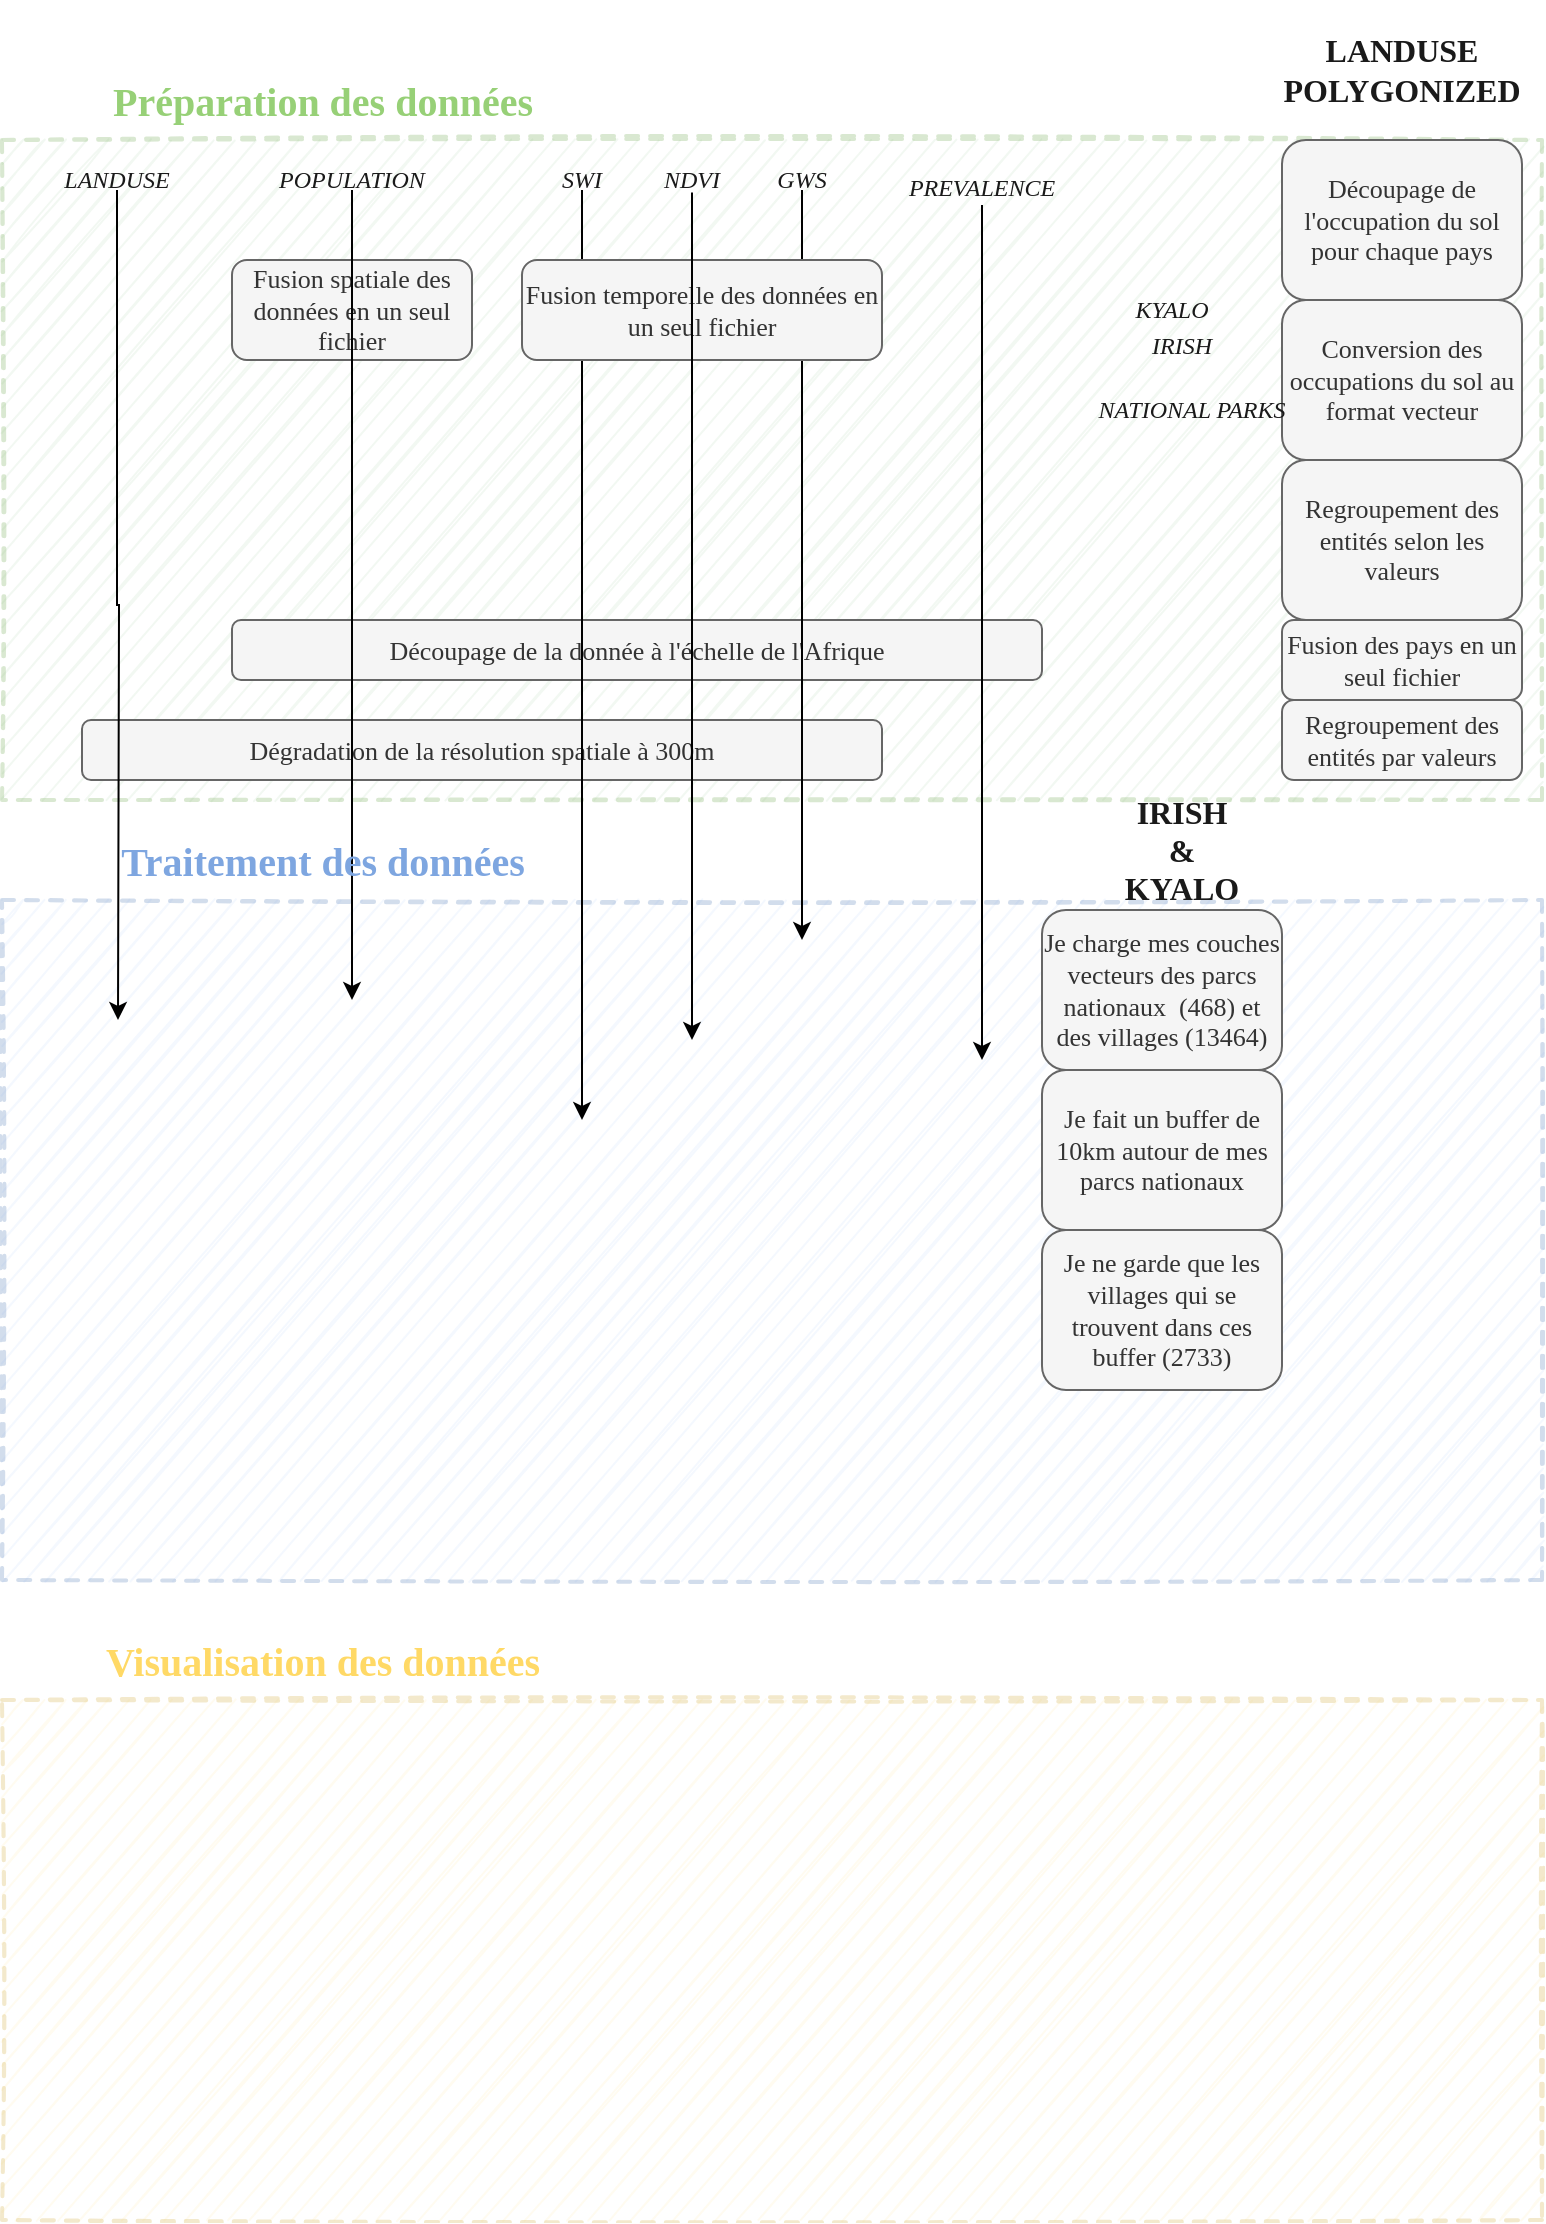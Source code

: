 <mxfile version="14.9.4" type="github" pages="2">
  <diagram id="YLtcainnFTUNkcoA6CSY" name="Global I/O">
    <mxGraphModel dx="1038" dy="1692" grid="1" gridSize="10" guides="1" tooltips="1" connect="1" arrows="1" fold="1" page="1" pageScale="1" pageWidth="850" pageHeight="1100" math="0" shadow="0">
      <root>
        <mxCell id="0" />
        <mxCell id="1" parent="0" />
        <mxCell id="49MzPBeOzlvqZ0RAgaE--1" value="" style="rounded=0;whiteSpace=wrap;html=1;strokeColor=#82b366;dashed=1;strokeWidth=2;fillColor=#d5e8d4;allowArrows=0;connectable=0;container=0;opacity=30;shadow=0;sketch=1;" parent="1" vertex="1">
          <mxGeometry x="40" y="40" width="770" height="330" as="geometry" />
        </mxCell>
        <mxCell id="49MzPBeOzlvqZ0RAgaE--2" value="Préparation des données" style="text;align=center;verticalAlign=middle;rounded=0;dashed=1;opacity=30;fontStyle=1;fontSize=20;fontColor=#97D077;labelBackgroundColor=none;labelBorderColor=none;html=1;labelPosition=center;verticalLabelPosition=middle;fontFamily=Georgia;" parent="1" vertex="1">
          <mxGeometry x="60" width="280" height="40" as="geometry" />
        </mxCell>
        <mxCell id="49MzPBeOzlvqZ0RAgaE--3" value="" style="rounded=0;whiteSpace=wrap;html=1;strokeColor=#6c8ebf;dashed=1;strokeWidth=2;fillColor=#dae8fc;allowArrows=0;connectable=0;container=0;opacity=30;sketch=1;" parent="1" vertex="1">
          <mxGeometry x="40" y="420" width="770" height="340" as="geometry" />
        </mxCell>
        <mxCell id="49MzPBeOzlvqZ0RAgaE--5" value="" style="rounded=0;whiteSpace=wrap;html=1;strokeColor=#d6b656;dashed=1;strokeWidth=2;fillColor=#fff2cc;allowArrows=0;connectable=0;container=0;opacity=30;sketch=1;" parent="1" vertex="1">
          <mxGeometry x="40" y="820" width="770" height="260" as="geometry" />
        </mxCell>
        <mxCell id="49MzPBeOzlvqZ0RAgaE--6" value="Visualisation des données" style="text;align=center;verticalAlign=middle;rounded=0;dashed=1;opacity=30;fontStyle=1;fontSize=20;labelBackgroundColor=none;labelBorderColor=none;html=1;labelPosition=center;verticalLabelPosition=middle;fontFamily=Georgia;fontColor=#FFD966;" parent="1" vertex="1">
          <mxGeometry x="60" y="780" width="280" height="40" as="geometry" />
        </mxCell>
        <mxCell id="49MzPBeOzlvqZ0RAgaE--7" value="Je fait un buffer de 10km autour de mes parcs nationaux" style="rounded=1;whiteSpace=wrap;html=1;shadow=0;labelBackgroundColor=none;sketch=0;fontFamily=Georgia;fontSize=13;strokeWidth=1;fillColor=#f5f5f5;strokeColor=#666666;fontColor=#333333;" parent="1" vertex="1">
          <mxGeometry x="560" y="505" width="120" height="80" as="geometry" />
        </mxCell>
        <mxCell id="49MzPBeOzlvqZ0RAgaE--10" value="Je ne garde que les villages qui se trouvent dans ces buffer (2733)" style="rounded=1;whiteSpace=wrap;html=1;shadow=0;labelBackgroundColor=none;sketch=0;fontFamily=Georgia;fontSize=13;strokeWidth=1;fillColor=#f5f5f5;strokeColor=#666666;fontColor=#333333;" parent="1" vertex="1">
          <mxGeometry x="560" y="585" width="120" height="80" as="geometry" />
        </mxCell>
        <mxCell id="49MzPBeOzlvqZ0RAgaE--14" value="Fusion spatiale des données en un seul fichier" style="rounded=1;whiteSpace=wrap;html=1;shadow=0;labelBackgroundColor=none;sketch=0;fontFamily=Georgia;fontSize=13;strokeWidth=1;fillColor=#f5f5f5;strokeColor=#666666;fontColor=#333333;" parent="1" vertex="1">
          <mxGeometry x="155" y="100" width="120" height="50" as="geometry" />
        </mxCell>
        <mxCell id="49MzPBeOzlvqZ0RAgaE--15" value="Découpage de la donnée à l&#39;échelle de l&#39;Afrique" style="rounded=1;whiteSpace=wrap;html=1;shadow=0;labelBackgroundColor=none;sketch=0;fontFamily=Georgia;fontSize=13;strokeWidth=1;fillColor=#f5f5f5;strokeColor=#666666;fontColor=#333333;" parent="1" vertex="1">
          <mxGeometry x="155" y="280" width="405" height="30" as="geometry" />
        </mxCell>
        <mxCell id="49MzPBeOzlvqZ0RAgaE--19" value="Je charge mes couches vecteurs des parcs nationaux&amp;nbsp; (468) et des villages (13464)" style="rounded=1;whiteSpace=wrap;html=1;shadow=0;labelBackgroundColor=none;sketch=0;fontFamily=Georgia;fontSize=13;strokeWidth=1;fillColor=#f5f5f5;strokeColor=#666666;fontColor=#333333;" parent="1" vertex="1">
          <mxGeometry x="560" y="425" width="120" height="80" as="geometry" />
        </mxCell>
        <mxCell id="49MzPBeOzlvqZ0RAgaE--22" value="IRISH &amp;amp; KYALO" style="text;html=1;strokeColor=none;fillColor=none;align=center;verticalAlign=middle;whiteSpace=wrap;rounded=0;shadow=0;labelBackgroundColor=none;sketch=0;fontFamily=Georgia;fontSize=16;fontColor=#1A1A1A;fontStyle=1" parent="1" vertex="1">
          <mxGeometry x="600" y="360" width="60" height="70" as="geometry" />
        </mxCell>
        <mxCell id="49MzPBeOzlvqZ0RAgaE--23" value="Dégradation de la résolution spatiale à 300m" style="rounded=1;whiteSpace=wrap;html=1;shadow=0;labelBackgroundColor=none;sketch=0;fontFamily=Georgia;fontSize=13;strokeWidth=1;fillColor=#f5f5f5;strokeColor=#666666;fontColor=#333333;" parent="1" vertex="1">
          <mxGeometry x="80" y="330" width="400" height="30" as="geometry" />
        </mxCell>
        <mxCell id="wq_lvgGx_w2eAz3UQXKo-16" style="edgeStyle=orthogonalEdgeStyle;rounded=0;orthogonalLoop=1;jettySize=auto;html=1;exitX=0.5;exitY=1;exitDx=0;exitDy=0;" edge="1" parent="1" source="49MzPBeOzlvqZ0RAgaE--24">
          <mxGeometry relative="1" as="geometry">
            <mxPoint x="98" y="480" as="targetPoint" />
          </mxGeometry>
        </mxCell>
        <mxCell id="49MzPBeOzlvqZ0RAgaE--24" value="LANDUSE" style="text;html=1;strokeColor=none;fillColor=none;align=center;verticalAlign=middle;whiteSpace=wrap;rounded=0;shadow=0;labelBackgroundColor=none;sketch=0;fontFamily=Georgia;fontSize=12;fontColor=#1A1A1A;fontStyle=2;rotation=0;direction=east;" parent="1" vertex="1">
          <mxGeometry x="65" y="55" width="65" height="10" as="geometry" />
        </mxCell>
        <mxCell id="49MzPBeOzlvqZ0RAgaE--25" value="LANDUSE POLYGONIZED" style="text;html=1;strokeColor=none;fillColor=none;align=center;verticalAlign=middle;whiteSpace=wrap;rounded=0;shadow=0;labelBackgroundColor=none;sketch=0;fontFamily=Georgia;fontSize=16;fontColor=#1A1A1A;fontStyle=1" parent="1" vertex="1">
          <mxGeometry x="680" y="-30" width="120" height="70" as="geometry" />
        </mxCell>
        <mxCell id="49MzPBeOzlvqZ0RAgaE--26" value="Découpage de l&#39;occupation du sol pour chaque pays" style="rounded=1;whiteSpace=wrap;html=1;shadow=0;labelBackgroundColor=none;sketch=0;fontFamily=Georgia;fontSize=13;strokeWidth=1;fillColor=#f5f5f5;strokeColor=#666666;fontColor=#333333;" parent="1" vertex="1">
          <mxGeometry x="680" y="40" width="120" height="80" as="geometry" />
        </mxCell>
        <mxCell id="49MzPBeOzlvqZ0RAgaE--27" value="Conversion des occupations du sol au format vecteur" style="rounded=1;whiteSpace=wrap;html=1;shadow=0;labelBackgroundColor=none;sketch=0;fontFamily=Georgia;fontSize=13;strokeWidth=1;fillColor=#f5f5f5;strokeColor=#666666;fontColor=#333333;" parent="1" vertex="1">
          <mxGeometry x="680" y="120" width="120" height="80" as="geometry" />
        </mxCell>
        <mxCell id="49MzPBeOzlvqZ0RAgaE--28" value="Regroupement des entités selon les valeurs" style="rounded=1;whiteSpace=wrap;html=1;shadow=0;labelBackgroundColor=none;sketch=0;fontFamily=Georgia;fontSize=13;strokeWidth=1;fillColor=#f5f5f5;strokeColor=#666666;fontColor=#333333;" parent="1" vertex="1">
          <mxGeometry x="680" y="200" width="120" height="80" as="geometry" />
        </mxCell>
        <mxCell id="49MzPBeOzlvqZ0RAgaE--29" value="Fusion des pays en un seul fichier" style="rounded=1;whiteSpace=wrap;html=1;shadow=0;labelBackgroundColor=none;sketch=0;fontFamily=Georgia;fontSize=13;strokeWidth=1;fillColor=#f5f5f5;strokeColor=#666666;fontColor=#333333;" parent="1" vertex="1">
          <mxGeometry x="680" y="280" width="120" height="40" as="geometry" />
        </mxCell>
        <mxCell id="49MzPBeOzlvqZ0RAgaE--30" value="Regroupement des entités par valeurs" style="rounded=1;whiteSpace=wrap;html=1;shadow=0;labelBackgroundColor=none;sketch=0;fontFamily=Georgia;fontSize=13;strokeWidth=1;fillColor=#f5f5f5;strokeColor=#666666;fontColor=#333333;" parent="1" vertex="1">
          <mxGeometry x="680" y="320" width="120" height="40" as="geometry" />
        </mxCell>
        <mxCell id="wq_lvgGx_w2eAz3UQXKo-17" style="edgeStyle=orthogonalEdgeStyle;rounded=0;orthogonalLoop=1;jettySize=auto;html=1;exitX=0.5;exitY=1;exitDx=0;exitDy=0;" edge="1" parent="1" source="SCPs35aV1NnULm3B9HY3-4">
          <mxGeometry relative="1" as="geometry">
            <mxPoint x="215" y="470" as="targetPoint" />
          </mxGeometry>
        </mxCell>
        <mxCell id="SCPs35aV1NnULm3B9HY3-4" value="POPULATION" style="text;html=1;strokeColor=none;fillColor=none;align=center;verticalAlign=middle;whiteSpace=wrap;rounded=0;shadow=0;labelBackgroundColor=none;sketch=0;fontFamily=Georgia;fontSize=12;fontColor=#1A1A1A;fontStyle=2;rotation=0;direction=east;" parent="1" vertex="1">
          <mxGeometry x="175" y="55" width="80" height="10" as="geometry" />
        </mxCell>
        <mxCell id="wq_lvgGx_w2eAz3UQXKo-18" style="edgeStyle=orthogonalEdgeStyle;rounded=0;orthogonalLoop=1;jettySize=auto;html=1;exitX=0.5;exitY=1;exitDx=0;exitDy=0;" edge="1" parent="1" source="SCPs35aV1NnULm3B9HY3-10">
          <mxGeometry relative="1" as="geometry">
            <mxPoint x="330" y="530" as="targetPoint" />
          </mxGeometry>
        </mxCell>
        <mxCell id="SCPs35aV1NnULm3B9HY3-10" value="SWI" style="text;html=1;strokeColor=none;fillColor=none;align=center;verticalAlign=middle;whiteSpace=wrap;rounded=0;shadow=0;labelBackgroundColor=none;sketch=0;fontFamily=Georgia;fontSize=12;fontColor=#1A1A1A;fontStyle=2;rotation=0;direction=east;" parent="1" vertex="1">
          <mxGeometry x="315" y="55" width="30" height="10" as="geometry" />
        </mxCell>
        <mxCell id="wq_lvgGx_w2eAz3UQXKo-20" style="edgeStyle=orthogonalEdgeStyle;rounded=0;orthogonalLoop=1;jettySize=auto;html=1;exitX=0.5;exitY=1;exitDx=0;exitDy=0;" edge="1" parent="1" source="SCPs35aV1NnULm3B9HY3-11">
          <mxGeometry relative="1" as="geometry">
            <mxPoint x="440" y="440" as="targetPoint" />
          </mxGeometry>
        </mxCell>
        <mxCell id="SCPs35aV1NnULm3B9HY3-11" value="GWS" style="text;html=1;strokeColor=none;fillColor=none;align=center;verticalAlign=middle;whiteSpace=wrap;rounded=0;shadow=0;labelBackgroundColor=none;sketch=0;fontFamily=Georgia;fontSize=12;fontColor=#1A1A1A;fontStyle=2;rotation=0;direction=east;" parent="1" vertex="1">
          <mxGeometry x="425" y="55" width="30" height="10" as="geometry" />
        </mxCell>
        <mxCell id="SCPs35aV1NnULm3B9HY3-12" value="Fusion temporelle des données en un seul fichier" style="rounded=1;whiteSpace=wrap;html=1;shadow=0;labelBackgroundColor=none;sketch=0;fontFamily=Georgia;fontSize=13;strokeWidth=1;fillColor=#f5f5f5;strokeColor=#666666;fontColor=#333333;" parent="1" vertex="1">
          <mxGeometry x="300" y="100" width="180" height="50" as="geometry" />
        </mxCell>
        <mxCell id="49MzPBeOzlvqZ0RAgaE--4" value="Traitement des données" style="text;align=center;verticalAlign=middle;rounded=0;dashed=1;opacity=30;fontStyle=1;fontSize=20;labelBackgroundColor=none;labelBorderColor=none;html=1;labelPosition=center;verticalLabelPosition=middle;fontFamily=Georgia;fontColor=#7EA6E0;" parent="1" vertex="1">
          <mxGeometry x="60" y="380" width="280" height="40" as="geometry" />
        </mxCell>
        <mxCell id="wq_lvgGx_w2eAz3UQXKo-11" value="IRISH" style="text;html=1;strokeColor=none;fillColor=none;align=center;verticalAlign=middle;whiteSpace=wrap;rounded=0;shadow=0;labelBackgroundColor=none;sketch=0;fontFamily=Georgia;fontSize=12;fontColor=#1A1A1A;fontStyle=2;rotation=0;direction=east;" vertex="1" parent="1">
          <mxGeometry x="605" y="135" width="50" height="15" as="geometry" />
        </mxCell>
        <mxCell id="wq_lvgGx_w2eAz3UQXKo-12" value="KYALO" style="text;html=1;strokeColor=none;fillColor=none;align=center;verticalAlign=middle;whiteSpace=wrap;rounded=0;shadow=0;labelBackgroundColor=none;sketch=0;fontFamily=Georgia;fontSize=12;fontColor=#1A1A1A;fontStyle=2;rotation=0;direction=east;" vertex="1" parent="1">
          <mxGeometry x="600" y="117.5" width="50" height="15" as="geometry" />
        </mxCell>
        <mxCell id="wq_lvgGx_w2eAz3UQXKo-13" value="NATIONAL PARKS" style="text;html=1;strokeColor=none;fillColor=none;align=center;verticalAlign=middle;whiteSpace=wrap;rounded=0;shadow=0;labelBackgroundColor=none;sketch=0;fontFamily=Georgia;fontSize=12;fontColor=#1A1A1A;fontStyle=2;rotation=0;direction=east;" vertex="1" parent="1">
          <mxGeometry x="575" y="165" width="120" height="20" as="geometry" />
        </mxCell>
        <mxCell id="wq_lvgGx_w2eAz3UQXKo-19" style="edgeStyle=orthogonalEdgeStyle;rounded=0;orthogonalLoop=1;jettySize=auto;html=1;exitX=0.5;exitY=1;exitDx=0;exitDy=0;" edge="1" parent="1" source="wq_lvgGx_w2eAz3UQXKo-14">
          <mxGeometry relative="1" as="geometry">
            <mxPoint x="385" y="490" as="targetPoint" />
          </mxGeometry>
        </mxCell>
        <mxCell id="wq_lvgGx_w2eAz3UQXKo-14" value="NDVI" style="text;html=1;strokeColor=none;fillColor=none;align=center;verticalAlign=middle;whiteSpace=wrap;rounded=0;shadow=0;labelBackgroundColor=none;sketch=0;fontFamily=Georgia;fontSize=12;fontColor=#1A1A1A;fontStyle=2;rotation=0;direction=east;" vertex="1" parent="1">
          <mxGeometry x="360" y="53.75" width="50" height="12.5" as="geometry" />
        </mxCell>
        <mxCell id="wq_lvgGx_w2eAz3UQXKo-21" style="edgeStyle=orthogonalEdgeStyle;rounded=0;orthogonalLoop=1;jettySize=auto;html=1;exitX=0.5;exitY=1;exitDx=0;exitDy=0;" edge="1" parent="1" source="wq_lvgGx_w2eAz3UQXKo-15">
          <mxGeometry relative="1" as="geometry">
            <mxPoint x="530" y="500" as="targetPoint" />
          </mxGeometry>
        </mxCell>
        <mxCell id="wq_lvgGx_w2eAz3UQXKo-15" value="PREVALENCE" style="text;html=1;strokeColor=none;fillColor=none;align=center;verticalAlign=middle;whiteSpace=wrap;rounded=0;shadow=0;labelBackgroundColor=none;sketch=0;fontFamily=Georgia;fontSize=12;fontColor=#1A1A1A;fontStyle=2;rotation=0;direction=east;" vertex="1" parent="1">
          <mxGeometry x="485" y="55" width="90" height="17.5" as="geometry" />
        </mxCell>
      </root>
    </mxGraphModel>
  </diagram>
  <diagram id="Zw-03qt0YeQONI19RAFV" name="Processing">
    <mxGraphModel dx="1038" dy="592" grid="1" gridSize="10" guides="1" tooltips="1" connect="1" arrows="1" fold="1" page="1" pageScale="1" pageWidth="850" pageHeight="1100" math="0" shadow="0">
      <root>
        <mxCell id="hqocFmHOfBDxpCHPY2PE-0" />
        <mxCell id="hqocFmHOfBDxpCHPY2PE-1" parent="hqocFmHOfBDxpCHPY2PE-0" />
        <mxCell id="MNxkb6-DvF_cQoqUnSHj-0" value="" style="html=1;points=[];perimeter=orthogonalPerimeter;fillColor=#f5f5f5;strokeColor=#666666;fontColor=#333333;" vertex="1" parent="hqocFmHOfBDxpCHPY2PE-1">
          <mxGeometry x="440" y="255" width="20" height="120" as="geometry" />
        </mxCell>
        <mxCell id="MNxkb6-DvF_cQoqUnSHj-1" value="" style="rhombus;whiteSpace=wrap;html=1;rounded=0;shadow=0;glass=0;labelBackgroundColor=none;sketch=0;fontColor=#333333;strokeColor=#666666;strokeWidth=1;fillColor=#f5f5f5;" vertex="1" parent="hqocFmHOfBDxpCHPY2PE-1">
          <mxGeometry x="438.75" y="302.5" width="27.5" height="27.5" as="geometry" />
        </mxCell>
        <mxCell id="MNxkb6-DvF_cQoqUnSHj-2" value="" style="rounded=0;whiteSpace=wrap;html=1;fillColor=#dae8fc;labelBackgroundColor=none;dashed=1;strokeColor=#6c8ebf;" vertex="1" parent="hqocFmHOfBDxpCHPY2PE-1">
          <mxGeometry x="20" y="345" width="100" height="100" as="geometry" />
        </mxCell>
        <mxCell id="MNxkb6-DvF_cQoqUnSHj-3" value="" style="rounded=0;whiteSpace=wrap;html=1;fillColor=#dae8fc;labelBackgroundColor=none;dashed=1;strokeColor=#6c8ebf;" vertex="1" parent="hqocFmHOfBDxpCHPY2PE-1">
          <mxGeometry x="20" y="220" width="100" height="100" as="geometry" />
        </mxCell>
        <mxCell id="MNxkb6-DvF_cQoqUnSHj-4" value="&lt;pre style=&quot;font-family: &amp;quot;fira code&amp;quot;, monospace;&quot;&gt;&lt;span style=&quot;&quot;&gt;landuse&lt;/span&gt;&lt;/pre&gt;" style="rounded=1;whiteSpace=wrap;html=1;sketch=0;shadow=0;labelBackgroundColor=none;fontColor=#7EA6E0;dashed=1;" vertex="1" parent="hqocFmHOfBDxpCHPY2PE-1">
          <mxGeometry x="30" y="395.03" width="80" height="40" as="geometry" />
        </mxCell>
        <mxCell id="MNxkb6-DvF_cQoqUnSHj-5" value="&lt;pre style=&quot;font-family: &amp;quot;fira code&amp;quot;, monospace;&quot;&gt;&lt;span style=&quot;&quot;&gt;ndvi&lt;/span&gt;&lt;/pre&gt;" style="rounded=1;whiteSpace=wrap;html=1;sketch=0;shadow=0;labelBackgroundColor=none;fontColor=#7EA6E0;dashed=1;" vertex="1" parent="hqocFmHOfBDxpCHPY2PE-1">
          <mxGeometry x="30" y="354.97" width="80" height="40" as="geometry" />
        </mxCell>
        <mxCell id="MNxkb6-DvF_cQoqUnSHj-6" value="&lt;pre style=&quot;font-family: &amp;quot;fira code&amp;quot;, monospace;&quot;&gt;&lt;font&gt;villages&lt;/font&gt;&lt;/pre&gt;" style="rounded=1;whiteSpace=wrap;html=1;sketch=0;shadow=0;labelBackgroundColor=none;fontColor=#7EA6E0;dashed=1;" vertex="1" parent="hqocFmHOfBDxpCHPY2PE-1">
          <mxGeometry x="30" y="270" width="80" height="40" as="geometry" />
        </mxCell>
        <mxCell id="MNxkb6-DvF_cQoqUnSHj-7" style="edgeStyle=orthogonalEdgeStyle;rounded=0;orthogonalLoop=1;jettySize=auto;html=1;exitX=1;exitY=0.5;exitDx=0;exitDy=0;entryX=0;entryY=0.5;entryDx=0;entryDy=0;dashed=1;fontColor=#FFB570;strokeWidth=1;strokeColor=#808080;" edge="1" parent="hqocFmHOfBDxpCHPY2PE-1" source="MNxkb6-DvF_cQoqUnSHj-8" target="MNxkb6-DvF_cQoqUnSHj-80">
          <mxGeometry relative="1" as="geometry">
            <Array as="points">
              <mxPoint x="130" y="250" />
              <mxPoint x="130" y="95" />
            </Array>
          </mxGeometry>
        </mxCell>
        <mxCell id="MNxkb6-DvF_cQoqUnSHj-8" value="&lt;pre style=&quot;font-family: &amp;quot;fira code&amp;quot;, monospace;&quot;&gt;&lt;span style=&quot;&quot;&gt;parks&lt;/span&gt;&lt;/pre&gt;" style="rounded=1;whiteSpace=wrap;html=1;sketch=0;shadow=0;labelBackgroundColor=none;strokeWidth=1;fontColor=#7EA6E0;" vertex="1" parent="hqocFmHOfBDxpCHPY2PE-1">
          <mxGeometry x="30" y="230" width="80" height="40" as="geometry" />
        </mxCell>
        <mxCell id="MNxkb6-DvF_cQoqUnSHj-9" value="" style="html=1;points=[];perimeter=orthogonalPerimeter;fillColor=#f5f5f5;strokeColor=#666666;fontColor=#333333;" vertex="1" parent="hqocFmHOfBDxpCHPY2PE-1">
          <mxGeometry x="370" y="215" width="20" height="170" as="geometry" />
        </mxCell>
        <mxCell id="MNxkb6-DvF_cQoqUnSHj-10" value="get_nearest_park" style="html=1;verticalAlign=bottom;endArrow=block;entryX=0;entryY=0;" edge="1" parent="hqocFmHOfBDxpCHPY2PE-1">
          <mxGeometry relative="1" as="geometry">
            <mxPoint x="250" y="214.97" as="sourcePoint" />
            <mxPoint x="370" y="214.97" as="targetPoint" />
          </mxGeometry>
        </mxCell>
        <mxCell id="MNxkb6-DvF_cQoqUnSHj-11" value="return" style="html=1;verticalAlign=bottom;endArrow=open;dashed=1;endSize=8;" edge="1" parent="hqocFmHOfBDxpCHPY2PE-1">
          <mxGeometry relative="1" as="geometry">
            <mxPoint x="254" y="385" as="targetPoint" />
            <mxPoint x="370" y="385" as="sourcePoint" />
          </mxGeometry>
        </mxCell>
        <mxCell id="MNxkb6-DvF_cQoqUnSHj-12" value="" style="ellipse;html=1;shape=startState;fillColor=#000000;strokeColor=#ff0000;" vertex="1" parent="hqocFmHOfBDxpCHPY2PE-1">
          <mxGeometry x="175" y="15" width="40" height="40" as="geometry" />
        </mxCell>
        <mxCell id="MNxkb6-DvF_cQoqUnSHj-13" value="" style="edgeStyle=orthogonalEdgeStyle;html=1;verticalAlign=bottom;endArrow=open;endSize=8;strokeColor=#ff0000;exitX=0.5;exitY=1;exitDx=0;exitDy=0;entryX=0.5;entryY=0;entryDx=0;entryDy=0;" edge="1" parent="hqocFmHOfBDxpCHPY2PE-1" source="MNxkb6-DvF_cQoqUnSHj-12" target="MNxkb6-DvF_cQoqUnSHj-23">
          <mxGeometry relative="1" as="geometry">
            <mxPoint x="195" y="1059" as="targetPoint" />
            <Array as="points">
              <mxPoint x="195" y="1065" />
            </Array>
          </mxGeometry>
        </mxCell>
        <mxCell id="MNxkb6-DvF_cQoqUnSHj-14" value="" style="html=1;points=[];perimeter=orthogonalPerimeter;fillColor=#f5f5f5;strokeColor=#666666;fontColor=#333333;" vertex="1" parent="hqocFmHOfBDxpCHPY2PE-1">
          <mxGeometry x="360" y="515" width="20" height="100" as="geometry" />
        </mxCell>
        <mxCell id="MNxkb6-DvF_cQoqUnSHj-15" value="raster_crop" style="html=1;verticalAlign=bottom;endArrow=block;entryX=0;entryY=0;" edge="1" parent="hqocFmHOfBDxpCHPY2PE-1" target="MNxkb6-DvF_cQoqUnSHj-14">
          <mxGeometry relative="1" as="geometry">
            <mxPoint x="240" y="515" as="sourcePoint" />
          </mxGeometry>
        </mxCell>
        <mxCell id="MNxkb6-DvF_cQoqUnSHj-16" value="return" style="html=1;verticalAlign=bottom;endArrow=open;dashed=1;endSize=8;exitX=0;exitY=0.996;exitDx=0;exitDy=0;exitPerimeter=0;entryX=1.15;entryY=0.466;entryDx=0;entryDy=0;entryPerimeter=0;" edge="1" parent="hqocFmHOfBDxpCHPY2PE-1" source="MNxkb6-DvF_cQoqUnSHj-14">
          <mxGeometry relative="1" as="geometry">
            <mxPoint x="253" y="614.3" as="targetPoint" />
            <mxPoint x="350" y="724" as="sourcePoint" />
          </mxGeometry>
        </mxCell>
        <mxCell id="MNxkb6-DvF_cQoqUnSHj-17" value="" style="html=1;points=[];perimeter=orthogonalPerimeter;fillColor=#f5f5f5;strokeColor=#666666;fontColor=#333333;" vertex="1" parent="hqocFmHOfBDxpCHPY2PE-1">
          <mxGeometry x="370" y="645" width="20" height="100" as="geometry" />
        </mxCell>
        <mxCell id="MNxkb6-DvF_cQoqUnSHj-18" value="raster_stats" style="html=1;verticalAlign=bottom;endArrow=block;entryX=0;entryY=0;" edge="1" parent="hqocFmHOfBDxpCHPY2PE-1" target="MNxkb6-DvF_cQoqUnSHj-17">
          <mxGeometry relative="1" as="geometry">
            <mxPoint x="250" y="645" as="sourcePoint" />
          </mxGeometry>
        </mxCell>
        <mxCell id="MNxkb6-DvF_cQoqUnSHj-19" value="return" style="html=1;verticalAlign=bottom;endArrow=open;dashed=1;endSize=8;exitX=0;exitY=1;exitDx=0;exitDy=0;exitPerimeter=0;entryX=1;entryY=0.619;entryDx=0;entryDy=0;entryPerimeter=0;" edge="1" parent="hqocFmHOfBDxpCHPY2PE-1" source="MNxkb6-DvF_cQoqUnSHj-17">
          <mxGeometry relative="1" as="geometry">
            <mxPoint x="260" y="744.95" as="targetPoint" />
            <mxPoint x="370" y="765" as="sourcePoint" />
          </mxGeometry>
        </mxCell>
        <mxCell id="MNxkb6-DvF_cQoqUnSHj-20" value="" style="html=1;points=[];perimeter=orthogonalPerimeter;fillColor=#f5f5f5;strokeColor=#666666;fontColor=#333333;" vertex="1" parent="hqocFmHOfBDxpCHPY2PE-1">
          <mxGeometry x="370.03" y="905" width="20" height="100" as="geometry" />
        </mxCell>
        <mxCell id="MNxkb6-DvF_cQoqUnSHj-21" value="get_landuse" style="html=1;verticalAlign=bottom;endArrow=block;entryX=0;entryY=0;exitX=0.996;exitY=0.827;exitDx=0;exitDy=0;exitPerimeter=0;" edge="1" parent="hqocFmHOfBDxpCHPY2PE-1" target="MNxkb6-DvF_cQoqUnSHj-20">
          <mxGeometry relative="1" as="geometry">
            <mxPoint x="249.95" y="905.29" as="sourcePoint" />
          </mxGeometry>
        </mxCell>
        <mxCell id="MNxkb6-DvF_cQoqUnSHj-22" value="return" style="html=1;verticalAlign=bottom;endArrow=open;dashed=1;endSize=8;exitX=0;exitY=1;exitDx=0;exitDy=0;exitPerimeter=0;" edge="1" parent="hqocFmHOfBDxpCHPY2PE-1" source="MNxkb6-DvF_cQoqUnSHj-20">
          <mxGeometry relative="1" as="geometry">
            <mxPoint x="249.99" y="1005" as="targetPoint" />
            <mxPoint x="370.03" y="1105" as="sourcePoint" />
          </mxGeometry>
        </mxCell>
        <mxCell id="MNxkb6-DvF_cQoqUnSHj-23" value="" style="ellipse;html=1;shape=endState;fillColor=#000000;strokeColor=#ff0000;" vertex="1" parent="hqocFmHOfBDxpCHPY2PE-1">
          <mxGeometry x="180" y="1040" width="30" height="30" as="geometry" />
        </mxCell>
        <mxCell id="MNxkb6-DvF_cQoqUnSHj-24" value="iteration sur chaque polygone (for i in range(len(gdf_villages)))" style="edgeStyle=orthogonalEdgeStyle;html=1;align=left;spacingLeft=2;endArrow=block;rounded=0;exitX=1;exitY=0.5;exitDx=0;exitDy=0;entryX=0.998;entryY=0.029;entryDx=0;entryDy=0;entryPerimeter=0;" edge="1" parent="hqocFmHOfBDxpCHPY2PE-1" source="MNxkb6-DvF_cQoqUnSHj-25" target="MNxkb6-DvF_cQoqUnSHj-34">
          <mxGeometry x="-0.328" relative="1" as="geometry">
            <mxPoint x="250" y="144.97" as="sourcePoint" />
            <Array as="points">
              <mxPoint x="270" y="145" />
              <mxPoint x="270" y="185" />
              <mxPoint x="250" y="185" />
            </Array>
            <mxPoint x="310" y="176" as="targetPoint" />
            <mxPoint as="offset" />
          </mxGeometry>
        </mxCell>
        <mxCell id="MNxkb6-DvF_cQoqUnSHj-25" value="&lt;pre style=&quot;font-family: &amp;quot;fira code&amp;quot;, monospace;&quot;&gt;&lt;pre style=&quot;font-family: &amp;quot;fira code&amp;quot; , monospace&quot;&gt;&lt;font&gt;gdf_villages&lt;/font&gt;&lt;/pre&gt;&lt;/pre&gt;" style="rounded=1;whiteSpace=wrap;html=1;sketch=0;shadow=0;labelBackgroundColor=none;fontColor=#7EA6E0;dashed=1;" vertex="1" parent="hqocFmHOfBDxpCHPY2PE-1">
          <mxGeometry x="150" y="125" width="90" height="39.97" as="geometry" />
        </mxCell>
        <mxCell id="MNxkb6-DvF_cQoqUnSHj-26" value="Start" style="text;html=1;strokeColor=none;fillColor=none;align=center;verticalAlign=middle;whiteSpace=wrap;rounded=0;" vertex="1" parent="hqocFmHOfBDxpCHPY2PE-1">
          <mxGeometry x="210" y="25" width="40" height="20" as="geometry" />
        </mxCell>
        <mxCell id="MNxkb6-DvF_cQoqUnSHj-27" value="End" style="text;html=1;strokeColor=none;fillColor=none;align=center;verticalAlign=middle;whiteSpace=wrap;rounded=0;" vertex="1" parent="hqocFmHOfBDxpCHPY2PE-1">
          <mxGeometry x="210" y="1045" width="40" height="20" as="geometry" />
        </mxCell>
        <mxCell id="MNxkb6-DvF_cQoqUnSHj-28" value="Vecteur" style="rounded=0;whiteSpace=wrap;html=1;fillColor=#dae8fc;labelBackgroundColor=none;glass=0;shadow=1;strokeColor=#6c8ebf;" vertex="1" parent="hqocFmHOfBDxpCHPY2PE-1">
          <mxGeometry x="20" y="200" width="100" height="20" as="geometry" />
        </mxCell>
        <mxCell id="MNxkb6-DvF_cQoqUnSHj-29" value="Raster" style="rounded=0;whiteSpace=wrap;html=1;fillColor=#dae8fc;labelBackgroundColor=none;glass=0;shadow=1;strokeColor=#6c8ebf;" vertex="1" parent="hqocFmHOfBDxpCHPY2PE-1">
          <mxGeometry x="20" y="325" width="100" height="20" as="geometry" />
        </mxCell>
        <mxCell id="MNxkb6-DvF_cQoqUnSHj-30" value="&lt;pre style=&quot;font-family: &amp;quot;fira code&amp;quot;, monospace;&quot;&gt;&lt;span style=&quot;&quot;&gt;landuse&lt;/span&gt;&lt;/pre&gt;" style="rounded=1;whiteSpace=wrap;html=1;sketch=0;shadow=0;labelBackgroundColor=none;strokeWidth=1;fontColor=#7EA6E0;" vertex="1" parent="hqocFmHOfBDxpCHPY2PE-1">
          <mxGeometry x="30" y="395.03" width="80" height="40" as="geometry" />
        </mxCell>
        <mxCell id="MNxkb6-DvF_cQoqUnSHj-31" value="&lt;pre style=&quot;font-family: &amp;quot;fira code&amp;quot;, monospace;&quot;&gt;&lt;span style=&quot;&quot;&gt;ndvi&lt;/span&gt;&lt;/pre&gt;" style="rounded=1;whiteSpace=wrap;html=1;sketch=0;shadow=0;labelBackgroundColor=none;strokeWidth=1;fontColor=#7EA6E0;" vertex="1" parent="hqocFmHOfBDxpCHPY2PE-1">
          <mxGeometry x="30" y="354.97" width="80" height="40" as="geometry" />
        </mxCell>
        <mxCell id="MNxkb6-DvF_cQoqUnSHj-32" style="edgeStyle=orthogonalEdgeStyle;rounded=0;orthogonalLoop=1;jettySize=auto;html=1;exitX=1;exitY=0.5;exitDx=0;exitDy=0;dashed=1;fontColor=#FFB570;strokeWidth=1;entryX=0;entryY=0.5;entryDx=0;entryDy=0;strokeColor=#808080;" edge="1" parent="hqocFmHOfBDxpCHPY2PE-1" source="MNxkb6-DvF_cQoqUnSHj-33" target="MNxkb6-DvF_cQoqUnSHj-80">
          <mxGeometry relative="1" as="geometry">
            <mxPoint x="150" y="100" as="targetPoint" />
            <Array as="points">
              <mxPoint x="140" y="290" />
              <mxPoint x="140" y="95" />
            </Array>
          </mxGeometry>
        </mxCell>
        <mxCell id="MNxkb6-DvF_cQoqUnSHj-33" value="&lt;pre style=&quot;font-family: &amp;quot;fira code&amp;quot;, monospace;&quot;&gt;&lt;font&gt;villages&lt;/font&gt;&lt;/pre&gt;" style="rounded=1;whiteSpace=wrap;html=1;sketch=0;shadow=0;labelBackgroundColor=none;strokeWidth=1;fontColor=#7EA6E0;" vertex="1" parent="hqocFmHOfBDxpCHPY2PE-1">
          <mxGeometry x="30" y="270" width="80" height="40" as="geometry" />
        </mxCell>
        <mxCell id="MNxkb6-DvF_cQoqUnSHj-34" value="" style="html=1;points=[];perimeter=orthogonalPerimeter;fillColor=#f5f5f5;strokeColor=#666666;fontColor=#333333;" vertex="1" parent="hqocFmHOfBDxpCHPY2PE-1">
          <mxGeometry x="230" y="155" width="20" height="865" as="geometry" />
        </mxCell>
        <mxCell id="MNxkb6-DvF_cQoqUnSHj-35" value="&lt;pre style=&quot;font-family: &amp;quot;fira code&amp;quot;, monospace;&quot;&gt;&lt;pre style=&quot;font-family: &amp;quot;fira code&amp;quot; , monospace&quot;&gt;&lt;font&gt;gdf_villages&lt;/font&gt;&lt;/pre&gt;&lt;/pre&gt;" style="rounded=1;whiteSpace=wrap;html=1;sketch=0;shadow=0;labelBackgroundColor=none;strokeWidth=1;fontColor=#7EA6E0;" vertex="1" parent="hqocFmHOfBDxpCHPY2PE-1">
          <mxGeometry x="150" y="125" width="90" height="39.97" as="geometry" />
        </mxCell>
        <mxCell id="MNxkb6-DvF_cQoqUnSHj-36" value="&lt;pre style=&quot;font-family: &amp;#34;fira code&amp;#34; , monospace&quot;&gt;&lt;pre style=&quot;font-family: &amp;#34;fira code&amp;#34; , monospace&quot;&gt;gdf_parks&lt;/pre&gt;&lt;/pre&gt;" style="rounded=1;whiteSpace=wrap;html=1;sketch=0;shadow=0;labelBackgroundColor=none;strokeWidth=1;fontColor=#7EA6E0;" vertex="1" parent="hqocFmHOfBDxpCHPY2PE-1">
          <mxGeometry x="380" y="225.03" width="70" height="39.97" as="geometry" />
        </mxCell>
        <mxCell id="MNxkb6-DvF_cQoqUnSHj-37" value="iteration sur chaque polygone" style="edgeStyle=orthogonalEdgeStyle;html=1;align=left;spacingLeft=2;endArrow=block;rounded=0;exitX=1;exitY=0.5;exitDx=0;exitDy=0;entryX=1.001;entryY=0.147;entryDx=0;entryDy=0;entryPerimeter=0;" edge="1" parent="hqocFmHOfBDxpCHPY2PE-1" source="MNxkb6-DvF_cQoqUnSHj-36" target="MNxkb6-DvF_cQoqUnSHj-0">
          <mxGeometry x="-0.317" relative="1" as="geometry">
            <mxPoint x="500" y="215" as="sourcePoint" />
            <Array as="points">
              <mxPoint x="480" y="245" />
              <mxPoint x="480" y="273" />
              <mxPoint x="460" y="273" />
            </Array>
            <mxPoint x="410" y="262" as="targetPoint" />
            <mxPoint as="offset" />
          </mxGeometry>
        </mxCell>
        <mxCell id="MNxkb6-DvF_cQoqUnSHj-38" value="lit le fichier dans un GeoDataFrame" style="text;html=1;align=center;verticalAlign=middle;whiteSpace=wrap;rounded=0;shadow=0;glass=0;labelBackgroundColor=none;sketch=0;fontColor=#FFB570;" vertex="1" parent="hqocFmHOfBDxpCHPY2PE-1">
          <mxGeometry x="210" y="85" width="240" height="20" as="geometry" />
        </mxCell>
        <mxCell id="MNxkb6-DvF_cQoqUnSHj-39" value="recupère la distance jusqu&#39;à la bordure du parc national le plus proche" style="text;html=1;align=center;verticalAlign=middle;whiteSpace=wrap;rounded=0;shadow=0;glass=0;labelBackgroundColor=none;sketch=0;fontColor=#FFB570;" vertex="1" parent="hqocFmHOfBDxpCHPY2PE-1">
          <mxGeometry x="470" y="285" width="380" height="20" as="geometry" />
        </mxCell>
        <mxCell id="MNxkb6-DvF_cQoqUnSHj-40" value="recupère le nom du parc national le plus proche" style="text;html=1;align=center;verticalAlign=middle;whiteSpace=wrap;rounded=0;shadow=0;glass=0;labelBackgroundColor=none;sketch=0;fontColor=#FFB570;" vertex="1" parent="hqocFmHOfBDxpCHPY2PE-1">
          <mxGeometry x="470" y="337.5" width="270" height="20" as="geometry" />
        </mxCell>
        <mxCell id="MNxkb6-DvF_cQoqUnSHj-41" value="return" style="html=1;verticalAlign=bottom;endArrow=open;dashed=1;endSize=8;exitX=0;exitY=0.992;exitDx=0;exitDy=0;exitPerimeter=0;entryX=1;entryY=0.936;entryDx=0;entryDy=0;entryPerimeter=0;" edge="1" parent="hqocFmHOfBDxpCHPY2PE-1" source="MNxkb6-DvF_cQoqUnSHj-0" target="MNxkb6-DvF_cQoqUnSHj-9">
          <mxGeometry relative="1" as="geometry">
            <mxPoint x="390" y="404" as="targetPoint" />
            <mxPoint x="440" y="445.56" as="sourcePoint" />
          </mxGeometry>
        </mxCell>
        <mxCell id="MNxkb6-DvF_cQoqUnSHj-42" value="" style="ellipse;whiteSpace=wrap;html=1;aspect=fixed;rounded=1;shadow=0;glass=0;labelBackgroundColor=none;sketch=0;fontColor=#333333;strokeColor=#666666;strokeWidth=1;fillColor=#f5f5f5;" vertex="1" parent="hqocFmHOfBDxpCHPY2PE-1">
          <mxGeometry x="230.04" y="467.5" width="25" height="25" as="geometry" />
        </mxCell>
        <mxCell id="MNxkb6-DvF_cQoqUnSHj-43" value="faire une zone tampon de 500m ou 2000m à partir du point" style="text;html=1;align=center;verticalAlign=middle;whiteSpace=wrap;rounded=0;shadow=0;glass=0;labelBackgroundColor=none;sketch=0;fontColor=#FFB570;" vertex="1" parent="hqocFmHOfBDxpCHPY2PE-1">
          <mxGeometry x="260.04" y="470" width="319.96" height="20" as="geometry" />
        </mxCell>
        <mxCell id="MNxkb6-DvF_cQoqUnSHj-44" value="" style="ellipse;whiteSpace=wrap;html=1;aspect=fixed;rounded=1;shadow=0;glass=0;labelBackgroundColor=none;sketch=0;fontColor=#333333;strokeColor=#666666;strokeWidth=1;fillColor=#f5f5f5;" vertex="1" parent="hqocFmHOfBDxpCHPY2PE-1">
          <mxGeometry x="230.04" y="435" width="25" height="25" as="geometry" />
        </mxCell>
        <mxCell id="MNxkb6-DvF_cQoqUnSHj-45" value="transformer la GeoSeries en un GeoDataFrame" style="text;html=1;align=center;verticalAlign=middle;whiteSpace=wrap;rounded=0;shadow=0;glass=0;labelBackgroundColor=none;sketch=0;fontColor=#FFB570;" vertex="1" parent="hqocFmHOfBDxpCHPY2PE-1">
          <mxGeometry x="260.04" y="437.5" width="270" height="20" as="geometry" />
        </mxCell>
        <mxCell id="MNxkb6-DvF_cQoqUnSHj-46" value="si à l&#39;intérieur du polygone : la rendre négatif" style="text;html=1;align=center;verticalAlign=middle;whiteSpace=wrap;rounded=0;shadow=0;glass=0;labelBackgroundColor=none;sketch=0;fontColor=#FFB570;" vertex="1" parent="hqocFmHOfBDxpCHPY2PE-1">
          <mxGeometry x="470" y="311.25" width="250" height="15" as="geometry" />
        </mxCell>
        <mxCell id="MNxkb6-DvF_cQoqUnSHj-47" value="" style="ellipse;whiteSpace=wrap;html=1;aspect=fixed;rounded=1;shadow=0;glass=0;labelBackgroundColor=none;sketch=0;fontColor=#333333;strokeColor=#666666;strokeWidth=1;fillColor=#f5f5f5;" vertex="1" parent="hqocFmHOfBDxpCHPY2PE-1">
          <mxGeometry x="230.04" y="405" width="25" height="25" as="geometry" />
        </mxCell>
        <mxCell id="MNxkb6-DvF_cQoqUnSHj-48" value="compter le nombre d&#39;espèces de moustiques" style="text;html=1;align=center;verticalAlign=middle;whiteSpace=wrap;rounded=0;shadow=0;glass=0;labelBackgroundColor=none;sketch=0;fontColor=#FFB570;" vertex="1" parent="hqocFmHOfBDxpCHPY2PE-1">
          <mxGeometry x="260.04" y="407.5" width="249.96" height="20" as="geometry" />
        </mxCell>
        <mxCell id="MNxkb6-DvF_cQoqUnSHj-49" value="&lt;div&gt;lire le raster&lt;/div&gt;" style="text;html=1;align=center;verticalAlign=middle;whiteSpace=wrap;rounded=0;shadow=0;glass=0;labelBackgroundColor=none;sketch=0;fontColor=#FFB570;" vertex="1" parent="hqocFmHOfBDxpCHPY2PE-1">
          <mxGeometry x="385" y="525" width="75" height="20" as="geometry" />
        </mxCell>
        <mxCell id="MNxkb6-DvF_cQoqUnSHj-50" value="&lt;div&gt;découper le raster avec une couche de masque (polygone sur lequel nous itérons)&lt;/div&gt;&lt;div&gt;&lt;br&gt;&lt;/div&gt;" style="text;html=1;align=center;verticalAlign=middle;whiteSpace=wrap;rounded=0;shadow=0;glass=0;labelBackgroundColor=none;sketch=0;fontColor=#FFB570;" vertex="1" parent="hqocFmHOfBDxpCHPY2PE-1">
          <mxGeometry x="372.53" y="557.5" width="477.47" height="20" as="geometry" />
        </mxCell>
        <mxCell id="MNxkb6-DvF_cQoqUnSHj-51" value="enregistrer le raster dans un nouveau fichier" style="text;html=1;align=center;verticalAlign=middle;whiteSpace=wrap;rounded=0;shadow=0;glass=0;labelBackgroundColor=none;sketch=0;fontColor=#FFB570;" vertex="1" parent="hqocFmHOfBDxpCHPY2PE-1">
          <mxGeometry x="390" y="577.5" width="240" height="20" as="geometry" />
        </mxCell>
        <mxCell id="MNxkb6-DvF_cQoqUnSHj-52" value="" style="html=1;points=[];perimeter=orthogonalPerimeter;fillColor=#f5f5f5;strokeColor=#666666;fontColor=#333333;" vertex="1" parent="hqocFmHOfBDxpCHPY2PE-1">
          <mxGeometry x="370" y="775" width="20" height="100" as="geometry" />
        </mxCell>
        <mxCell id="MNxkb6-DvF_cQoqUnSHj-53" value="raster_crop" style="html=1;verticalAlign=bottom;endArrow=block;entryX=0;entryY=0;" edge="1" parent="hqocFmHOfBDxpCHPY2PE-1" target="MNxkb6-DvF_cQoqUnSHj-52">
          <mxGeometry relative="1" as="geometry">
            <mxPoint x="250" y="775" as="sourcePoint" />
          </mxGeometry>
        </mxCell>
        <mxCell id="MNxkb6-DvF_cQoqUnSHj-54" value="return" style="html=1;verticalAlign=bottom;endArrow=open;dashed=1;endSize=8;exitX=0;exitY=1.002;exitDx=0;exitDy=0;exitPerimeter=0;entryX=1.064;entryY=0.772;entryDx=0;entryDy=0;entryPerimeter=0;" edge="1" parent="hqocFmHOfBDxpCHPY2PE-1" source="MNxkb6-DvF_cQoqUnSHj-52">
          <mxGeometry relative="1" as="geometry">
            <mxPoint x="251.28" y="875.6" as="targetPoint" />
            <mxPoint x="337" y="935" as="sourcePoint" />
          </mxGeometry>
        </mxCell>
        <mxCell id="MNxkb6-DvF_cQoqUnSHj-55" value="lire le raster" style="text;html=1;align=center;verticalAlign=middle;whiteSpace=wrap;rounded=0;shadow=0;glass=0;labelBackgroundColor=none;sketch=0;fontColor=#FFB570;" vertex="1" parent="hqocFmHOfBDxpCHPY2PE-1">
          <mxGeometry x="400.03" y="920" width="69.97" height="20" as="geometry" />
        </mxCell>
        <mxCell id="MNxkb6-DvF_cQoqUnSHj-56" value="&lt;div&gt;découper le raster avec une couche de masque (polygone sur lequel nous itérons)&lt;/div&gt;&lt;div&gt;&lt;br&gt;&lt;/div&gt;" style="text;html=1;align=center;verticalAlign=middle;whiteSpace=wrap;rounded=0;shadow=0;glass=0;labelBackgroundColor=none;sketch=0;fontColor=#FFB570;" vertex="1" parent="hqocFmHOfBDxpCHPY2PE-1">
          <mxGeometry x="395.04" y="812.5" width="444.96" height="20" as="geometry" />
        </mxCell>
        <mxCell id="MNxkb6-DvF_cQoqUnSHj-57" style="edgeStyle=orthogonalEdgeStyle;rounded=0;orthogonalLoop=1;jettySize=auto;html=1;exitX=0;exitY=0.5;exitDx=0;exitDy=0;entryX=0;entryY=0.5;entryDx=0;entryDy=0;dashed=1;fontColor=#FFB570;strokeWidth=1;strokeColor=#808080;" edge="1" parent="hqocFmHOfBDxpCHPY2PE-1" source="MNxkb6-DvF_cQoqUnSHj-74" target="MNxkb6-DvF_cQoqUnSHj-75">
          <mxGeometry relative="1" as="geometry">
            <mxPoint x="370" y="1135.0" as="sourcePoint" />
            <mxPoint x="370" y="1235.0" as="targetPoint" />
            <Array as="points">
              <mxPoint x="240" y="848" />
              <mxPoint x="240" y="928" />
            </Array>
          </mxGeometry>
        </mxCell>
        <mxCell id="MNxkb6-DvF_cQoqUnSHj-58" value="enregistrer le raster dans un nouveau fichier" style="text;html=1;align=center;verticalAlign=middle;whiteSpace=wrap;rounded=0;shadow=0;glass=0;labelBackgroundColor=none;sketch=0;fontColor=#FFB570;" vertex="1" parent="hqocFmHOfBDxpCHPY2PE-1">
          <mxGeometry x="395.04" y="837.5" width="244.96" height="20" as="geometry" />
        </mxCell>
        <mxCell id="MNxkb6-DvF_cQoqUnSHj-59" value="lire le raster" style="text;html=1;align=center;verticalAlign=middle;whiteSpace=wrap;rounded=0;shadow=0;glass=0;labelBackgroundColor=none;sketch=0;fontColor=#FFB570;" vertex="1" parent="hqocFmHOfBDxpCHPY2PE-1">
          <mxGeometry x="400" y="655" width="70" height="20" as="geometry" />
        </mxCell>
        <mxCell id="MNxkb6-DvF_cQoqUnSHj-60" value="supprimer les valeurs de nodata" style="text;html=1;align=center;verticalAlign=middle;whiteSpace=wrap;rounded=0;shadow=0;glass=0;labelBackgroundColor=none;sketch=0;fontColor=#FFB570;" vertex="1" parent="hqocFmHOfBDxpCHPY2PE-1">
          <mxGeometry x="395" y="682.5" width="175" height="20" as="geometry" />
        </mxCell>
        <mxCell id="MNxkb6-DvF_cQoqUnSHj-61" style="edgeStyle=orthogonalEdgeStyle;rounded=0;orthogonalLoop=1;jettySize=auto;html=1;entryX=0;entryY=0.5;entryDx=0;entryDy=0;dashed=1;fontColor=#FFB570;strokeWidth=1;exitX=0;exitY=0.5;exitDx=0;exitDy=0;strokeColor=#808080;" edge="1" parent="hqocFmHOfBDxpCHPY2PE-1" source="MNxkb6-DvF_cQoqUnSHj-68" target="MNxkb6-DvF_cQoqUnSHj-69">
          <mxGeometry relative="1" as="geometry">
            <mxPoint x="340" y="625" as="sourcePoint" />
            <mxPoint x="360.0" y="745" as="targetPoint" />
            <Array as="points">
              <mxPoint x="240" y="588" />
              <mxPoint x="240" y="668" />
              <mxPoint x="370" y="668" />
            </Array>
          </mxGeometry>
        </mxCell>
        <mxCell id="MNxkb6-DvF_cQoqUnSHj-62" value="obtenir les valeurs min, moyenne et max" style="text;html=1;align=center;verticalAlign=middle;whiteSpace=wrap;rounded=0;shadow=0;glass=0;labelBackgroundColor=none;sketch=0;fontColor=#FFB570;" vertex="1" parent="hqocFmHOfBDxpCHPY2PE-1">
          <mxGeometry x="400" y="707.5" width="220" height="20" as="geometry" />
        </mxCell>
        <mxCell id="MNxkb6-DvF_cQoqUnSHj-63" value="lire le raster" style="text;html=1;align=center;verticalAlign=middle;whiteSpace=wrap;rounded=0;shadow=0;glass=0;labelBackgroundColor=none;sketch=0;fontColor=#FFB570;" vertex="1" parent="hqocFmHOfBDxpCHPY2PE-1">
          <mxGeometry x="395.04" y="785" width="74.96" height="20" as="geometry" />
        </mxCell>
        <mxCell id="MNxkb6-DvF_cQoqUnSHj-64" value="&lt;div&gt;associe les étiquettes d&#39;utilisation des sols&lt;/div&gt;&lt;div&gt;&lt;br&gt;&lt;/div&gt;" style="text;html=1;align=center;verticalAlign=middle;whiteSpace=wrap;rounded=0;shadow=0;glass=0;labelBackgroundColor=none;sketch=0;fontColor=#FFB570;" vertex="1" parent="hqocFmHOfBDxpCHPY2PE-1">
          <mxGeometry x="399.99" y="945" width="230.01" height="20" as="geometry" />
        </mxCell>
        <mxCell id="MNxkb6-DvF_cQoqUnSHj-65" value="recupère les catégories et pourcentage d&#39;utilisation des sols" style="text;html=1;align=center;verticalAlign=middle;whiteSpace=wrap;rounded=0;shadow=0;glass=0;labelBackgroundColor=none;sketch=0;fontColor=#FFB570;" vertex="1" parent="hqocFmHOfBDxpCHPY2PE-1">
          <mxGeometry x="400.03" y="967.5" width="329.97" height="20" as="geometry" />
        </mxCell>
        <mxCell id="MNxkb6-DvF_cQoqUnSHj-66" value="" style="ellipse;whiteSpace=wrap;html=1;aspect=fixed;rounded=1;shadow=0;glass=0;labelBackgroundColor=none;sketch=0;fontColor=#333333;strokeColor=#666666;strokeWidth=1;fillColor=#f5f5f5;" vertex="1" parent="hqocFmHOfBDxpCHPY2PE-1">
          <mxGeometry x="360" y="525" width="25" height="25" as="geometry" />
        </mxCell>
        <mxCell id="MNxkb6-DvF_cQoqUnSHj-67" value="" style="ellipse;whiteSpace=wrap;html=1;aspect=fixed;rounded=1;shadow=0;glass=0;labelBackgroundColor=none;sketch=0;fontColor=#333333;strokeColor=#666666;strokeWidth=1;fillColor=#f5f5f5;" vertex="1" parent="hqocFmHOfBDxpCHPY2PE-1">
          <mxGeometry x="360" y="550" width="25" height="25" as="geometry" />
        </mxCell>
        <mxCell id="MNxkb6-DvF_cQoqUnSHj-68" value="" style="ellipse;whiteSpace=wrap;html=1;aspect=fixed;rounded=1;shadow=0;glass=0;labelBackgroundColor=none;sketch=0;fontColor=#333333;strokeColor=#666666;strokeWidth=1;fillColor=#f5f5f5;" vertex="1" parent="hqocFmHOfBDxpCHPY2PE-1">
          <mxGeometry x="360" y="575" width="25" height="25" as="geometry" />
        </mxCell>
        <mxCell id="MNxkb6-DvF_cQoqUnSHj-69" value="" style="ellipse;whiteSpace=wrap;html=1;aspect=fixed;rounded=1;shadow=0;glass=0;labelBackgroundColor=none;sketch=0;fontColor=#333333;strokeColor=#666666;strokeWidth=1;fillColor=#f5f5f5;" vertex="1" parent="hqocFmHOfBDxpCHPY2PE-1">
          <mxGeometry x="370" y="655" width="25" height="25" as="geometry" />
        </mxCell>
        <mxCell id="MNxkb6-DvF_cQoqUnSHj-70" value="" style="ellipse;whiteSpace=wrap;html=1;aspect=fixed;rounded=1;shadow=0;glass=0;labelBackgroundColor=none;sketch=0;fontColor=#333333;strokeColor=#666666;strokeWidth=1;fillColor=#f5f5f5;" vertex="1" parent="hqocFmHOfBDxpCHPY2PE-1">
          <mxGeometry x="370" y="680" width="25" height="25" as="geometry" />
        </mxCell>
        <mxCell id="MNxkb6-DvF_cQoqUnSHj-71" value="" style="ellipse;whiteSpace=wrap;html=1;aspect=fixed;rounded=1;shadow=0;glass=0;labelBackgroundColor=none;sketch=0;fontColor=#333333;strokeColor=#666666;strokeWidth=1;fillColor=#f5f5f5;" vertex="1" parent="hqocFmHOfBDxpCHPY2PE-1">
          <mxGeometry x="370" y="705" width="25" height="25" as="geometry" />
        </mxCell>
        <mxCell id="MNxkb6-DvF_cQoqUnSHj-72" value="" style="ellipse;whiteSpace=wrap;html=1;aspect=fixed;rounded=1;shadow=0;glass=0;labelBackgroundColor=none;sketch=0;fontColor=#333333;strokeColor=#666666;strokeWidth=1;fillColor=#f5f5f5;" vertex="1" parent="hqocFmHOfBDxpCHPY2PE-1">
          <mxGeometry x="370" y="785" width="25" height="25" as="geometry" />
        </mxCell>
        <mxCell id="MNxkb6-DvF_cQoqUnSHj-73" value="" style="ellipse;whiteSpace=wrap;html=1;aspect=fixed;rounded=1;shadow=0;glass=0;labelBackgroundColor=none;sketch=0;fontColor=#333333;strokeColor=#666666;strokeWidth=1;fillColor=#f5f5f5;" vertex="1" parent="hqocFmHOfBDxpCHPY2PE-1">
          <mxGeometry x="370" y="810" width="25" height="25" as="geometry" />
        </mxCell>
        <mxCell id="MNxkb6-DvF_cQoqUnSHj-74" value="" style="ellipse;whiteSpace=wrap;html=1;aspect=fixed;rounded=1;shadow=0;glass=0;labelBackgroundColor=none;sketch=0;fontColor=#333333;strokeColor=#666666;strokeWidth=1;fillColor=#f5f5f5;" vertex="1" parent="hqocFmHOfBDxpCHPY2PE-1">
          <mxGeometry x="370.04" y="835" width="25" height="25" as="geometry" />
        </mxCell>
        <mxCell id="MNxkb6-DvF_cQoqUnSHj-75" value="" style="ellipse;whiteSpace=wrap;html=1;aspect=fixed;rounded=1;shadow=0;glass=0;labelBackgroundColor=none;sketch=0;fontColor=#333333;strokeColor=#666666;strokeWidth=1;fillColor=#f5f5f5;" vertex="1" parent="hqocFmHOfBDxpCHPY2PE-1">
          <mxGeometry x="370.03" y="915" width="25" height="25" as="geometry" />
        </mxCell>
        <mxCell id="MNxkb6-DvF_cQoqUnSHj-76" value="" style="ellipse;whiteSpace=wrap;html=1;aspect=fixed;rounded=1;shadow=0;glass=0;labelBackgroundColor=none;sketch=0;fontColor=#333333;strokeColor=#666666;strokeWidth=1;fillColor=#f5f5f5;" vertex="1" parent="hqocFmHOfBDxpCHPY2PE-1">
          <mxGeometry x="369.99" y="940" width="25" height="25" as="geometry" />
        </mxCell>
        <mxCell id="MNxkb6-DvF_cQoqUnSHj-77" value="" style="ellipse;whiteSpace=wrap;html=1;aspect=fixed;rounded=1;shadow=0;glass=0;labelBackgroundColor=none;sketch=0;fontColor=#333333;strokeColor=#666666;strokeWidth=1;fillColor=#f5f5f5;" vertex="1" parent="hqocFmHOfBDxpCHPY2PE-1">
          <mxGeometry x="369.99" y="965" width="25" height="25" as="geometry" />
        </mxCell>
        <mxCell id="MNxkb6-DvF_cQoqUnSHj-78" value="" style="ellipse;whiteSpace=wrap;html=1;aspect=fixed;rounded=1;shadow=0;glass=0;labelBackgroundColor=none;sketch=0;fontColor=#333333;strokeColor=#666666;strokeWidth=1;fillColor=#f5f5f5;" vertex="1" parent="hqocFmHOfBDxpCHPY2PE-1">
          <mxGeometry x="440" y="335" width="25" height="25" as="geometry" />
        </mxCell>
        <mxCell id="MNxkb6-DvF_cQoqUnSHj-79" style="edgeStyle=orthogonalEdgeStyle;rounded=0;orthogonalLoop=1;jettySize=auto;html=1;exitX=0.5;exitY=1;exitDx=0;exitDy=0;entryX=0.5;entryY=0;entryDx=0;entryDy=0;dashed=1;fontColor=#FFB570;strokeWidth=1;strokeColor=#999999;" edge="1" parent="hqocFmHOfBDxpCHPY2PE-1" source="MNxkb6-DvF_cQoqUnSHj-80" target="MNxkb6-DvF_cQoqUnSHj-35">
          <mxGeometry relative="1" as="geometry" />
        </mxCell>
        <mxCell id="MNxkb6-DvF_cQoqUnSHj-80" value="" style="ellipse;whiteSpace=wrap;html=1;aspect=fixed;rounded=1;shadow=0;glass=0;labelBackgroundColor=none;sketch=0;fontColor=#333333;strokeColor=#666666;strokeWidth=1;fillColor=#f5f5f5;" vertex="1" parent="hqocFmHOfBDxpCHPY2PE-1">
          <mxGeometry x="182.5" y="82.47" width="25" height="25" as="geometry" />
        </mxCell>
        <mxCell id="MNxkb6-DvF_cQoqUnSHj-81" value="" style="ellipse;whiteSpace=wrap;html=1;aspect=fixed;rounded=1;shadow=0;glass=0;labelBackgroundColor=none;sketch=0;fontColor=#333333;strokeColor=#666666;strokeWidth=1;fillColor=#f5f5f5;" vertex="1" parent="hqocFmHOfBDxpCHPY2PE-1">
          <mxGeometry x="440" y="285" width="25" height="25" as="geometry" />
        </mxCell>
        <mxCell id="MNxkb6-DvF_cQoqUnSHj-82" value="return" style="html=1;verticalAlign=bottom;endArrow=open;dashed=1;endSize=8;" edge="1" parent="hqocFmHOfBDxpCHPY2PE-1">
          <mxGeometry x="0.333" y="-10" relative="1" as="geometry">
            <mxPoint x="190" y="1020" as="targetPoint" />
            <mxPoint x="230" y="1020" as="sourcePoint" />
            <mxPoint as="offset" />
          </mxGeometry>
        </mxCell>
        <mxCell id="MNxkb6-DvF_cQoqUnSHj-83" style="edgeStyle=orthogonalEdgeStyle;rounded=0;orthogonalLoop=1;jettySize=auto;html=1;exitX=1;exitY=0.5;exitDx=0;exitDy=0;entryX=0;entryY=0.5;entryDx=0;entryDy=0;dashed=1;fontColor=#FFB570;strokeWidth=1;strokeColor=#808080;" edge="1" parent="hqocFmHOfBDxpCHPY2PE-1" source="MNxkb6-DvF_cQoqUnSHj-31" target="MNxkb6-DvF_cQoqUnSHj-66">
          <mxGeometry relative="1" as="geometry">
            <Array as="points">
              <mxPoint x="140" y="375" />
              <mxPoint x="140" y="533" />
            </Array>
          </mxGeometry>
        </mxCell>
        <mxCell id="MNxkb6-DvF_cQoqUnSHj-84" style="edgeStyle=orthogonalEdgeStyle;rounded=0;orthogonalLoop=1;jettySize=auto;html=1;exitX=1;exitY=0.5;exitDx=0;exitDy=0;entryX=0;entryY=0.5;entryDx=0;entryDy=0;dashed=1;fontColor=#FFB570;strokeWidth=1;strokeColor=#808080;" edge="1" parent="hqocFmHOfBDxpCHPY2PE-1" source="MNxkb6-DvF_cQoqUnSHj-30" target="MNxkb6-DvF_cQoqUnSHj-72">
          <mxGeometry relative="1" as="geometry">
            <Array as="points">
              <mxPoint x="130" y="415" />
              <mxPoint x="130" y="793" />
            </Array>
          </mxGeometry>
        </mxCell>
      </root>
    </mxGraphModel>
  </diagram>
</mxfile>
